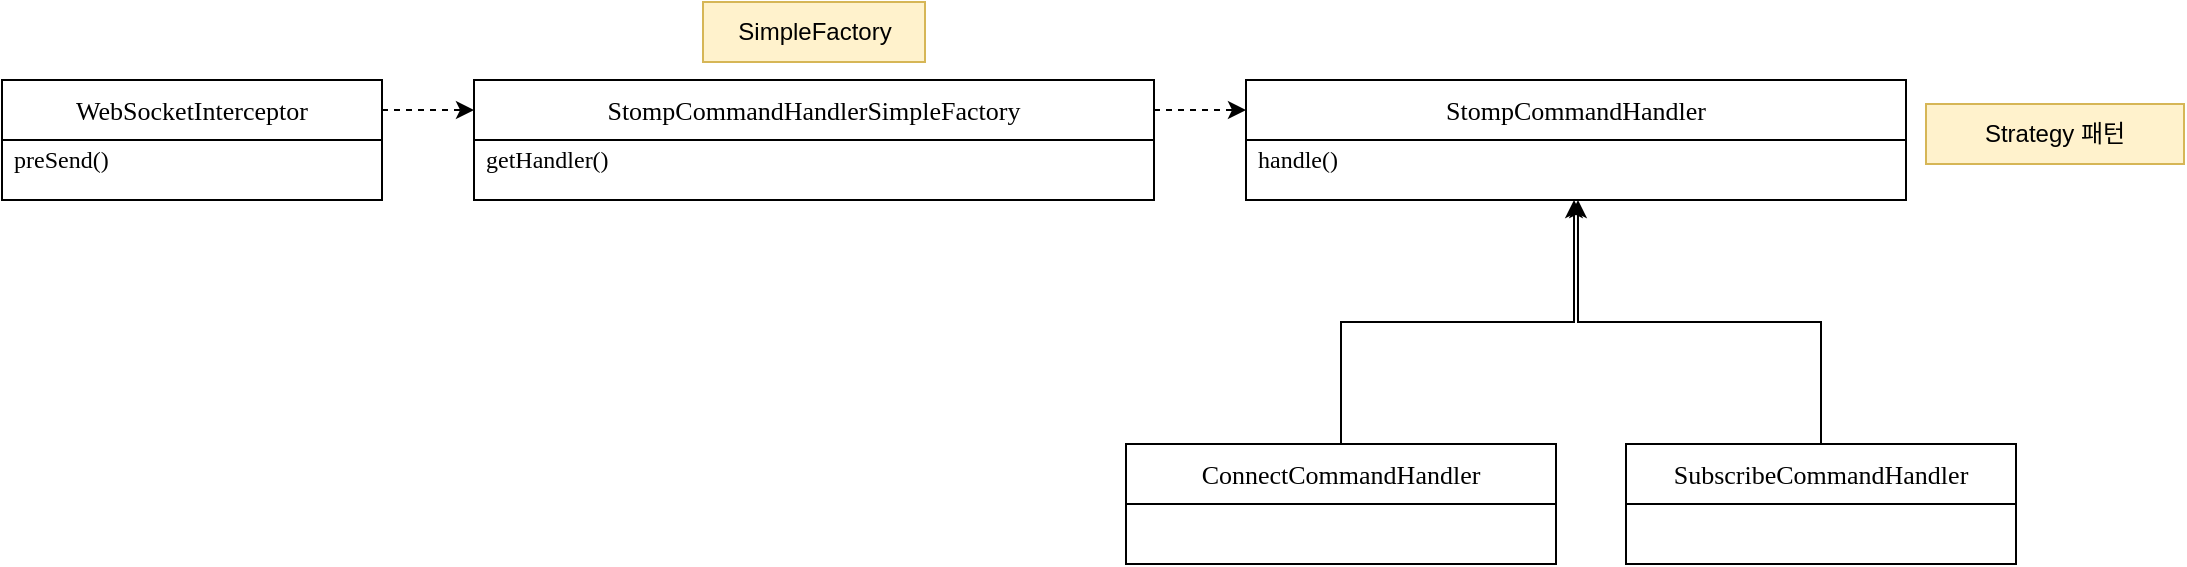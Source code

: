 <mxfile version="24.5.2" type="github">
  <diagram name="페이지-1" id="BqxZUzJzHNF7gy7mGOBP">
    <mxGraphModel dx="1434" dy="738" grid="0" gridSize="10" guides="1" tooltips="1" connect="1" arrows="1" fold="1" page="0" pageScale="1" pageWidth="827" pageHeight="1169" math="0" shadow="0">
      <root>
        <mxCell id="0" />
        <mxCell id="1" parent="0" />
        <mxCell id="omk36JWC1_oTxwrru2Ip-1" style="edgeStyle=orthogonalEdgeStyle;rounded=0;orthogonalLoop=1;jettySize=auto;html=1;exitX=1;exitY=0.25;exitDx=0;exitDy=0;entryX=0;entryY=0.25;entryDx=0;entryDy=0;dashed=1;" edge="1" parent="1" source="omk36JWC1_oTxwrru2Ip-2" target="omk36JWC1_oTxwrru2Ip-5">
          <mxGeometry relative="1" as="geometry" />
        </mxCell>
        <mxCell id="omk36JWC1_oTxwrru2Ip-2" value="&lt;div style=&quot;font-size: 13px;&quot;&gt;&lt;div style=&quot;font-size: 13px;&quot;&gt;WebSocketInterceptor&lt;/div&gt;&lt;/div&gt;" style="swimlane;fontStyle=0;childLayout=stackLayout;horizontal=1;startSize=30;horizontalStack=0;resizeParent=1;resizeParentMax=0;resizeLast=0;collapsible=1;marginBottom=0;whiteSpace=wrap;html=1;fontColor=default;labelBackgroundColor=none;fontSize=13;fontFamily=Verdana;" vertex="1" parent="1">
          <mxGeometry x="138" y="118" width="190" height="60" as="geometry" />
        </mxCell>
        <mxCell id="omk36JWC1_oTxwrru2Ip-3" value="preSend()&lt;div style=&quot;padding: 0px; margin: 0px;&quot;&gt;&lt;br style=&quot;padding: 0px; margin: 0px; text-wrap: nowrap;&quot;&gt;&lt;/div&gt;" style="text;strokeColor=none;fillColor=none;align=left;verticalAlign=middle;spacingLeft=4;spacingRight=4;overflow=hidden;points=[[0,0.5],[1,0.5]];portConstraint=eastwest;rotatable=0;whiteSpace=wrap;html=1;fontFamily=Verdana;" vertex="1" parent="omk36JWC1_oTxwrru2Ip-2">
          <mxGeometry y="30" width="190" height="30" as="geometry" />
        </mxCell>
        <mxCell id="omk36JWC1_oTxwrru2Ip-4" style="edgeStyle=orthogonalEdgeStyle;rounded=0;orthogonalLoop=1;jettySize=auto;html=1;exitX=1;exitY=0.25;exitDx=0;exitDy=0;entryX=0;entryY=0.25;entryDx=0;entryDy=0;dashed=1;" edge="1" parent="1" source="omk36JWC1_oTxwrru2Ip-5" target="omk36JWC1_oTxwrru2Ip-7">
          <mxGeometry relative="1" as="geometry" />
        </mxCell>
        <mxCell id="omk36JWC1_oTxwrru2Ip-5" value="&lt;div style=&quot;font-size: 13px;&quot;&gt;&lt;div style=&quot;font-size: 13px;&quot;&gt;&lt;div style=&quot;font-size: 13px;&quot;&gt;StompCommandHandlerSimpleFactory&lt;/div&gt;&lt;/div&gt;&lt;/div&gt;" style="swimlane;fontStyle=0;childLayout=stackLayout;horizontal=1;startSize=30;horizontalStack=0;resizeParent=1;resizeParentMax=0;resizeLast=0;collapsible=1;marginBottom=0;whiteSpace=wrap;html=1;labelBackgroundColor=none;fontColor=default;fontSize=13;fontFamily=Verdana;" vertex="1" parent="1">
          <mxGeometry x="374" y="118" width="340" height="60" as="geometry" />
        </mxCell>
        <mxCell id="omk36JWC1_oTxwrru2Ip-6" value="getHandler()&lt;div style=&quot;padding: 0px; margin: 0px;&quot;&gt;&lt;br style=&quot;padding: 0px; margin: 0px; text-wrap: nowrap;&quot;&gt;&lt;/div&gt;" style="text;strokeColor=none;fillColor=none;align=left;verticalAlign=middle;spacingLeft=4;spacingRight=4;overflow=hidden;points=[[0,0.5],[1,0.5]];portConstraint=eastwest;rotatable=0;whiteSpace=wrap;html=1;fontFamily=Verdana;" vertex="1" parent="omk36JWC1_oTxwrru2Ip-5">
          <mxGeometry y="30" width="340" height="30" as="geometry" />
        </mxCell>
        <mxCell id="omk36JWC1_oTxwrru2Ip-7" value="&lt;div style=&quot;font-size: 13px;&quot;&gt;&lt;div style=&quot;font-size: 13px;&quot;&gt;&lt;div style=&quot;font-size: 13px;&quot;&gt;StompCommandHandler&lt;/div&gt;&lt;/div&gt;&lt;/div&gt;" style="swimlane;fontStyle=0;childLayout=stackLayout;horizontal=1;startSize=30;horizontalStack=0;resizeParent=1;resizeParentMax=0;resizeLast=0;collapsible=1;marginBottom=0;whiteSpace=wrap;html=1;labelBackgroundColor=none;fontColor=default;fontSize=13;fontFamily=Verdana;" vertex="1" parent="1">
          <mxGeometry x="760" y="118" width="330" height="60" as="geometry" />
        </mxCell>
        <mxCell id="omk36JWC1_oTxwrru2Ip-8" value="handle()&lt;div style=&quot;padding: 0px; margin: 0px;&quot;&gt;&lt;br style=&quot;padding: 0px; margin: 0px; text-wrap: nowrap;&quot;&gt;&lt;/div&gt;" style="text;strokeColor=none;fillColor=none;align=left;verticalAlign=middle;spacingLeft=4;spacingRight=4;overflow=hidden;points=[[0,0.5],[1,0.5]];portConstraint=eastwest;rotatable=0;whiteSpace=wrap;html=1;fontFamily=Verdana;" vertex="1" parent="omk36JWC1_oTxwrru2Ip-7">
          <mxGeometry y="30" width="330" height="30" as="geometry" />
        </mxCell>
        <mxCell id="omk36JWC1_oTxwrru2Ip-15" value="&lt;div style=&quot;font-size: 13px;&quot;&gt;&lt;div style=&quot;font-size: 13px;&quot;&gt;&lt;div style=&quot;font-size: 13px;&quot;&gt;ConnectCommandHandler&lt;/div&gt;&lt;/div&gt;&lt;/div&gt;" style="swimlane;fontStyle=0;childLayout=stackLayout;horizontal=1;startSize=30;horizontalStack=0;resizeParent=1;resizeParentMax=0;resizeLast=0;collapsible=1;marginBottom=0;whiteSpace=wrap;html=1;labelBackgroundColor=none;fontColor=default;fontSize=13;fontFamily=Verdana;" vertex="1" parent="1">
          <mxGeometry x="700" y="300" width="215" height="60" as="geometry" />
        </mxCell>
        <mxCell id="omk36JWC1_oTxwrru2Ip-16" value="&lt;div style=&quot;padding: 0px; margin: 0px;&quot;&gt;&lt;br style=&quot;padding: 0px; margin: 0px; text-wrap: nowrap;&quot;&gt;&lt;/div&gt;" style="text;strokeColor=none;fillColor=none;align=left;verticalAlign=middle;spacingLeft=4;spacingRight=4;overflow=hidden;points=[[0,0.5],[1,0.5]];portConstraint=eastwest;rotatable=0;whiteSpace=wrap;html=1;fontFamily=Verdana;" vertex="1" parent="omk36JWC1_oTxwrru2Ip-15">
          <mxGeometry y="30" width="215" height="30" as="geometry" />
        </mxCell>
        <mxCell id="omk36JWC1_oTxwrru2Ip-17" value="&lt;div style=&quot;font-size: 13px;&quot;&gt;&lt;div style=&quot;font-size: 13px;&quot;&gt;&lt;div style=&quot;font-size: 13px;&quot;&gt;SubscribeCommandHandler&lt;/div&gt;&lt;/div&gt;&lt;/div&gt;" style="swimlane;fontStyle=0;childLayout=stackLayout;horizontal=1;startSize=30;horizontalStack=0;resizeParent=1;resizeParentMax=0;resizeLast=0;collapsible=1;marginBottom=0;whiteSpace=wrap;html=1;labelBackgroundColor=none;fontColor=default;fontSize=13;fontFamily=Verdana;" vertex="1" parent="1">
          <mxGeometry x="950" y="300" width="195" height="60" as="geometry" />
        </mxCell>
        <mxCell id="omk36JWC1_oTxwrru2Ip-18" value="&lt;div style=&quot;padding: 0px; margin: 0px;&quot;&gt;&lt;br style=&quot;padding: 0px; margin: 0px; text-wrap: nowrap;&quot;&gt;&lt;/div&gt;" style="text;strokeColor=none;fillColor=none;align=left;verticalAlign=middle;spacingLeft=4;spacingRight=4;overflow=hidden;points=[[0,0.5],[1,0.5]];portConstraint=eastwest;rotatable=0;whiteSpace=wrap;html=1;fontFamily=Verdana;" vertex="1" parent="omk36JWC1_oTxwrru2Ip-17">
          <mxGeometry y="30" width="195" height="30" as="geometry" />
        </mxCell>
        <mxCell id="omk36JWC1_oTxwrru2Ip-31" style="edgeStyle=orthogonalEdgeStyle;rounded=0;orthogonalLoop=1;jettySize=auto;html=1;exitX=0.5;exitY=0;exitDx=0;exitDy=0;entryX=0.503;entryY=1;entryDx=0;entryDy=0;entryPerimeter=0;" edge="1" parent="1" source="omk36JWC1_oTxwrru2Ip-17" target="omk36JWC1_oTxwrru2Ip-8">
          <mxGeometry relative="1" as="geometry">
            <mxPoint x="874.12" y="389.99" as="targetPoint" />
          </mxGeometry>
        </mxCell>
        <mxCell id="omk36JWC1_oTxwrru2Ip-32" style="edgeStyle=orthogonalEdgeStyle;rounded=0;orthogonalLoop=1;jettySize=auto;html=1;exitX=0.5;exitY=0;exitDx=0;exitDy=0;entryX=0.497;entryY=1;entryDx=0;entryDy=0;entryPerimeter=0;" edge="1" parent="1" source="omk36JWC1_oTxwrru2Ip-15" target="omk36JWC1_oTxwrru2Ip-8">
          <mxGeometry relative="1" as="geometry">
            <mxPoint x="822.92" y="389.99" as="targetPoint" />
          </mxGeometry>
        </mxCell>
        <mxCell id="omk36JWC1_oTxwrru2Ip-33" value="SimpleFactory" style="text;html=1;align=center;verticalAlign=middle;whiteSpace=wrap;rounded=0;fillColor=#fff2cc;strokeColor=#d6b656;" vertex="1" parent="1">
          <mxGeometry x="488.5" y="79" width="111" height="30" as="geometry" />
        </mxCell>
        <mxCell id="omk36JWC1_oTxwrru2Ip-34" value="Strategy 패턴" style="text;html=1;align=center;verticalAlign=middle;whiteSpace=wrap;rounded=0;fillColor=#fff2cc;strokeColor=#d6b656;" vertex="1" parent="1">
          <mxGeometry x="1100" y="130" width="129" height="30" as="geometry" />
        </mxCell>
      </root>
    </mxGraphModel>
  </diagram>
</mxfile>
